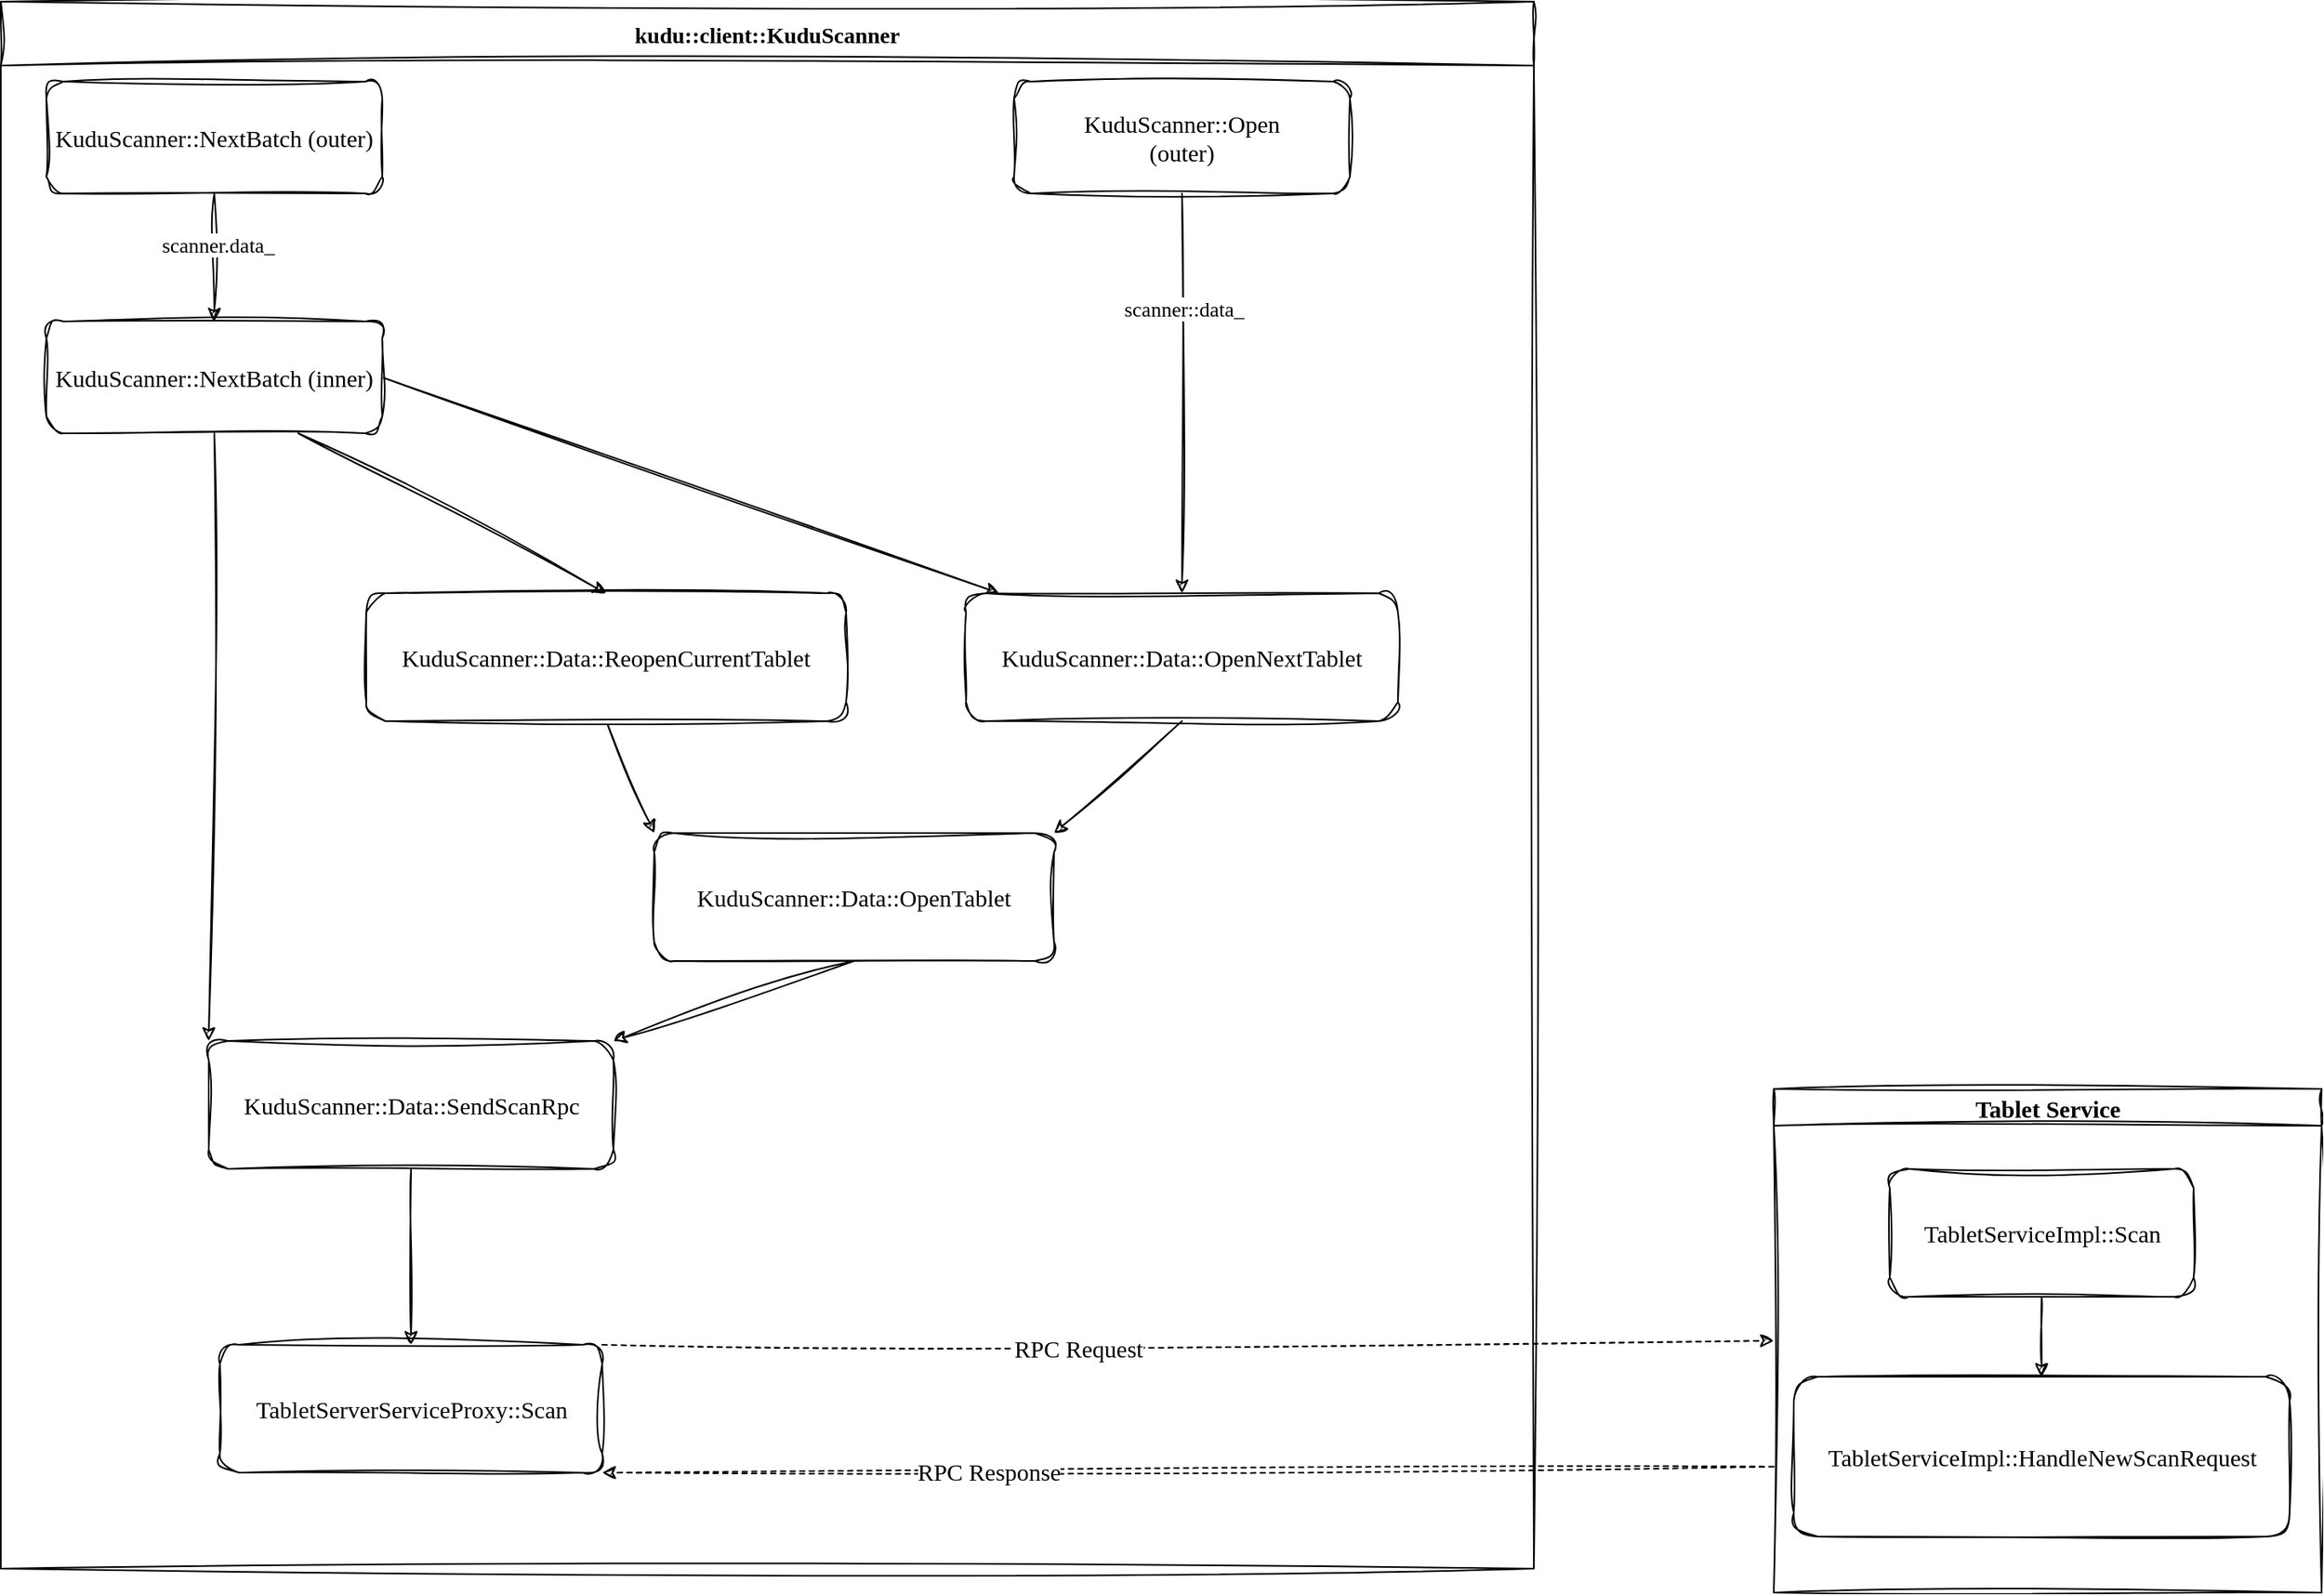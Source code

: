<mxfile version="28.2.5">
  <diagram name="第 1 页" id="o_q2Cqo7U8NymtkbCkqH">
    <mxGraphModel dx="1678" dy="2184" grid="1" gridSize="10" guides="1" tooltips="1" connect="1" arrows="1" fold="1" page="1" pageScale="1" pageWidth="827" pageHeight="1169" math="0" shadow="0">
      <root>
        <mxCell id="0" />
        <mxCell id="1" parent="0" />
        <mxCell id="fiFlDFB3sNAuTkQwED0y-25" style="edgeStyle=none;rounded=0;sketch=1;hachureGap=4;jiggle=2;curveFitting=1;orthogonalLoop=1;jettySize=auto;html=1;exitX=1;exitY=0;exitDx=0;exitDy=0;entryX=0;entryY=0.5;entryDx=0;entryDy=0;fontFamily=Comic Sans MS;dashed=1;fontSize=15;" edge="1" parent="1" source="fiFlDFB3sNAuTkQwED0y-4" target="fiFlDFB3sNAuTkQwED0y-24">
          <mxGeometry relative="1" as="geometry" />
        </mxCell>
        <mxCell id="fiFlDFB3sNAuTkQwED0y-26" value="RPC Request" style="edgeLabel;html=1;align=center;verticalAlign=middle;resizable=0;points=[];sketch=1;hachureGap=4;jiggle=2;curveFitting=1;fontFamily=Comic Sans MS;fontSize=15;" vertex="1" connectable="0" parent="fiFlDFB3sNAuTkQwED0y-25">
          <mxGeometry x="-0.189" y="-3" relative="1" as="geometry">
            <mxPoint as="offset" />
          </mxGeometry>
        </mxCell>
        <mxCell id="fiFlDFB3sNAuTkQwED0y-4" value="TabletServerServiceProxy::Scan" style="rounded=1;whiteSpace=wrap;html=1;sketch=1;hachureGap=4;jiggle=2;curveFitting=1;fontFamily=Comic Sans MS;fontSize=15;" vertex="1" parent="1">
          <mxGeometry x="298.5" y="420" width="239" height="80" as="geometry" />
        </mxCell>
        <mxCell id="fiFlDFB3sNAuTkQwED0y-22" style="edgeStyle=none;rounded=0;sketch=1;hachureGap=4;jiggle=2;curveFitting=1;orthogonalLoop=1;jettySize=auto;html=1;exitX=0.5;exitY=1;exitDx=0;exitDy=0;entryX=0.5;entryY=0;entryDx=0;entryDy=0;fontFamily=Comic Sans MS;fontSize=15;" edge="1" parent="1" source="fiFlDFB3sNAuTkQwED0y-6" target="fiFlDFB3sNAuTkQwED0y-4">
          <mxGeometry relative="1" as="geometry" />
        </mxCell>
        <mxCell id="fiFlDFB3sNAuTkQwED0y-6" value="KuduScanner::Data::SendScanRpc" style="rounded=1;whiteSpace=wrap;html=1;sketch=1;hachureGap=4;jiggle=2;curveFitting=1;fontFamily=Comic Sans MS;fontSize=15;" vertex="1" parent="1">
          <mxGeometry x="291.5" y="230" width="253" height="80" as="geometry" />
        </mxCell>
        <mxCell id="fiFlDFB3sNAuTkQwED0y-29" style="edgeStyle=none;rounded=0;sketch=1;hachureGap=4;jiggle=2;curveFitting=1;orthogonalLoop=1;jettySize=auto;html=1;exitX=0.5;exitY=1;exitDx=0;exitDy=0;fontFamily=Comic Sans MS;fontSize=15;" edge="1" parent="1" source="fiFlDFB3sNAuTkQwED0y-7" target="fiFlDFB3sNAuTkQwED0y-9">
          <mxGeometry relative="1" as="geometry" />
        </mxCell>
        <mxCell id="fiFlDFB3sNAuTkQwED0y-32" value="&lt;font style=&quot;font-size: 13px;&quot; face=&quot;Comic Sans MS&quot;&gt;scanner.data_&lt;/font&gt;" style="edgeLabel;html=1;align=center;verticalAlign=middle;resizable=0;points=[];sketch=1;hachureGap=4;jiggle=2;curveFitting=1;fontFamily=Architects Daughter;fontSource=https%3A%2F%2Ffonts.googleapis.com%2Fcss%3Ffamily%3DArchitects%2BDaughter;" vertex="1" connectable="0" parent="fiFlDFB3sNAuTkQwED0y-29">
          <mxGeometry x="-0.218" y="2" relative="1" as="geometry">
            <mxPoint as="offset" />
          </mxGeometry>
        </mxCell>
        <mxCell id="fiFlDFB3sNAuTkQwED0y-7" value="KuduScanner::NextBatch (outer)" style="rounded=1;whiteSpace=wrap;html=1;sketch=1;hachureGap=4;jiggle=2;curveFitting=1;fontFamily=Comic Sans MS;fontSize=15;" vertex="1" parent="1">
          <mxGeometry x="190" y="-370" width="210" height="70" as="geometry" />
        </mxCell>
        <mxCell id="fiFlDFB3sNAuTkQwED0y-19" style="edgeStyle=none;rounded=0;sketch=1;hachureGap=4;jiggle=2;curveFitting=1;orthogonalLoop=1;jettySize=auto;html=1;exitX=0.5;exitY=1;exitDx=0;exitDy=0;entryX=0;entryY=0;entryDx=0;entryDy=0;fontFamily=Comic Sans MS;fontSize=15;" edge="1" parent="1" source="fiFlDFB3sNAuTkQwED0y-9" target="fiFlDFB3sNAuTkQwED0y-6">
          <mxGeometry relative="1" as="geometry" />
        </mxCell>
        <mxCell id="fiFlDFB3sNAuTkQwED0y-20" style="edgeStyle=none;rounded=0;sketch=1;hachureGap=4;jiggle=2;curveFitting=1;orthogonalLoop=1;jettySize=auto;html=1;fontFamily=Comic Sans MS;fontSize=15;exitX=1;exitY=0.5;exitDx=0;exitDy=0;" edge="1" parent="1" source="fiFlDFB3sNAuTkQwED0y-9" target="fiFlDFB3sNAuTkQwED0y-13">
          <mxGeometry relative="1" as="geometry">
            <mxPoint x="630" y="-185" as="sourcePoint" />
          </mxGeometry>
        </mxCell>
        <mxCell id="fiFlDFB3sNAuTkQwED0y-21" style="edgeStyle=none;rounded=0;sketch=1;hachureGap=4;jiggle=2;curveFitting=1;orthogonalLoop=1;jettySize=auto;html=1;exitX=0.75;exitY=1;exitDx=0;exitDy=0;entryX=0.5;entryY=0;entryDx=0;entryDy=0;fontFamily=Comic Sans MS;fontSize=15;" edge="1" parent="1" source="fiFlDFB3sNAuTkQwED0y-9" target="fiFlDFB3sNAuTkQwED0y-12">
          <mxGeometry relative="1" as="geometry" />
        </mxCell>
        <mxCell id="fiFlDFB3sNAuTkQwED0y-9" value="KuduScanner::NextBatch (inner)" style="rounded=1;whiteSpace=wrap;html=1;sketch=1;hachureGap=4;jiggle=2;curveFitting=1;fontFamily=Comic Sans MS;fontSize=15;" vertex="1" parent="1">
          <mxGeometry x="190" y="-220" width="210" height="70" as="geometry" />
        </mxCell>
        <mxCell id="fiFlDFB3sNAuTkQwED0y-18" style="rounded=0;sketch=1;hachureGap=4;jiggle=2;curveFitting=1;orthogonalLoop=1;jettySize=auto;html=1;exitX=0.5;exitY=1;exitDx=0;exitDy=0;entryX=1;entryY=0;entryDx=0;entryDy=0;fontFamily=Comic Sans MS;fontSize=15;" edge="1" parent="1" source="fiFlDFB3sNAuTkQwED0y-11" target="fiFlDFB3sNAuTkQwED0y-6">
          <mxGeometry relative="1" as="geometry" />
        </mxCell>
        <mxCell id="fiFlDFB3sNAuTkQwED0y-11" value="KuduScanner::Data::OpenTablet" style="rounded=1;whiteSpace=wrap;html=1;sketch=1;hachureGap=4;jiggle=2;curveFitting=1;fontFamily=Comic Sans MS;fontSize=15;" vertex="1" parent="1">
          <mxGeometry x="570" y="100" width="250" height="80" as="geometry" />
        </mxCell>
        <mxCell id="fiFlDFB3sNAuTkQwED0y-14" style="rounded=0;sketch=1;hachureGap=4;jiggle=2;curveFitting=1;orthogonalLoop=1;jettySize=auto;html=1;entryX=0;entryY=0;entryDx=0;entryDy=0;fontFamily=Comic Sans MS;exitX=0.5;exitY=1;exitDx=0;exitDy=0;fontSize=15;" edge="1" parent="1" source="fiFlDFB3sNAuTkQwED0y-12" target="fiFlDFB3sNAuTkQwED0y-11">
          <mxGeometry relative="1" as="geometry" />
        </mxCell>
        <mxCell id="fiFlDFB3sNAuTkQwED0y-15" style="rounded=0;sketch=1;hachureGap=4;jiggle=2;curveFitting=1;orthogonalLoop=1;jettySize=auto;html=1;fontFamily=Comic Sans MS;exitX=0.5;exitY=1;exitDx=0;exitDy=0;fontSize=15;entryX=1;entryY=0;entryDx=0;entryDy=0;" edge="1" parent="1" source="fiFlDFB3sNAuTkQwED0y-13" target="fiFlDFB3sNAuTkQwED0y-11">
          <mxGeometry relative="1" as="geometry">
            <mxPoint x="890" y="110" as="targetPoint" />
          </mxGeometry>
        </mxCell>
        <mxCell id="fiFlDFB3sNAuTkQwED0y-27" style="edgeStyle=none;rounded=0;sketch=1;hachureGap=4;jiggle=2;curveFitting=1;orthogonalLoop=1;jettySize=auto;html=1;exitX=0;exitY=0.75;exitDx=0;exitDy=0;entryX=1;entryY=1;entryDx=0;entryDy=0;fontFamily=Comic Sans MS;dashed=1;fontSize=15;" edge="1" parent="1" source="fiFlDFB3sNAuTkQwED0y-24" target="fiFlDFB3sNAuTkQwED0y-4">
          <mxGeometry relative="1" as="geometry" />
        </mxCell>
        <mxCell id="fiFlDFB3sNAuTkQwED0y-28" value="RPC Response" style="edgeLabel;html=1;align=center;verticalAlign=middle;resizable=0;points=[];sketch=1;hachureGap=4;jiggle=2;curveFitting=1;fontFamily=Comic Sans MS;fontSize=15;" vertex="1" connectable="0" parent="fiFlDFB3sNAuTkQwED0y-27">
          <mxGeometry x="0.34" relative="1" as="geometry">
            <mxPoint as="offset" />
          </mxGeometry>
        </mxCell>
        <mxCell id="fiFlDFB3sNAuTkQwED0y-24" value="Tablet Service" style="swimlane;whiteSpace=wrap;html=1;sketch=1;hachureGap=4;jiggle=2;curveFitting=1;fontFamily=Comic Sans MS;fontSize=15;" vertex="1" parent="1">
          <mxGeometry x="1270" y="260" width="342.5" height="315" as="geometry" />
        </mxCell>
        <mxCell id="fiFlDFB3sNAuTkQwED0y-1" value="TabletServiceImpl::Scan" style="rounded=1;whiteSpace=wrap;html=1;sketch=1;hachureGap=4;jiggle=2;curveFitting=1;fontFamily=Comic Sans MS;fontSize=15;" vertex="1" parent="fiFlDFB3sNAuTkQwED0y-24">
          <mxGeometry x="72.5" y="50" width="190" height="80" as="geometry" />
        </mxCell>
        <mxCell id="fiFlDFB3sNAuTkQwED0y-2" value="TabletServiceImpl::HandleNewScanRequest" style="rounded=1;whiteSpace=wrap;html=1;sketch=1;hachureGap=4;jiggle=2;curveFitting=1;fontFamily=Comic Sans MS;fontSize=15;" vertex="1" parent="fiFlDFB3sNAuTkQwED0y-24">
          <mxGeometry x="12.5" y="180" width="310" height="100" as="geometry" />
        </mxCell>
        <mxCell id="fiFlDFB3sNAuTkQwED0y-3" style="edgeStyle=orthogonalEdgeStyle;rounded=0;sketch=1;hachureGap=4;jiggle=2;curveFitting=1;orthogonalLoop=1;jettySize=auto;html=1;entryX=0.5;entryY=0;entryDx=0;entryDy=0;fontFamily=Comic Sans MS;fontSize=15;" edge="1" parent="fiFlDFB3sNAuTkQwED0y-24" source="fiFlDFB3sNAuTkQwED0y-1" target="fiFlDFB3sNAuTkQwED0y-2">
          <mxGeometry relative="1" as="geometry" />
        </mxCell>
        <mxCell id="fiFlDFB3sNAuTkQwED0y-30" value="kudu::client::KuduScanner" style="swimlane;sketch=1;hachureGap=4;jiggle=2;curveFitting=1;fontFamily=Comic Sans MS;fontSize=14;startSize=40;" vertex="1" parent="1">
          <mxGeometry x="161.5" y="-420" width="958.5" height="980" as="geometry" />
        </mxCell>
        <mxCell id="fiFlDFB3sNAuTkQwED0y-34" style="edgeStyle=none;rounded=0;sketch=1;hachureGap=4;jiggle=2;curveFitting=1;orthogonalLoop=1;jettySize=auto;html=1;exitX=0.5;exitY=1;exitDx=0;exitDy=0;fontFamily=Architects Daughter;fontSource=https%3A%2F%2Ffonts.googleapis.com%2Fcss%3Ffamily%3DArchitects%2BDaughter;" edge="1" parent="fiFlDFB3sNAuTkQwED0y-30" source="fiFlDFB3sNAuTkQwED0y-33" target="fiFlDFB3sNAuTkQwED0y-13">
          <mxGeometry relative="1" as="geometry" />
        </mxCell>
        <mxCell id="fiFlDFB3sNAuTkQwED0y-35" value="&lt;font face=&quot;Comic Sans MS&quot; style=&quot;font-size: 13px;&quot;&gt;scanner::data_&lt;/font&gt;" style="edgeLabel;html=1;align=center;verticalAlign=middle;resizable=0;points=[];sketch=1;hachureGap=4;jiggle=2;curveFitting=1;fontFamily=Architects Daughter;fontSource=https%3A%2F%2Ffonts.googleapis.com%2Fcss%3Ffamily%3DArchitects%2BDaughter;" vertex="1" connectable="0" parent="fiFlDFB3sNAuTkQwED0y-34">
          <mxGeometry x="-0.426" y="1" relative="1" as="geometry">
            <mxPoint as="offset" />
          </mxGeometry>
        </mxCell>
        <mxCell id="fiFlDFB3sNAuTkQwED0y-33" value="KuduScanner::Open &lt;br&gt;(outer)" style="rounded=1;whiteSpace=wrap;html=1;sketch=1;hachureGap=4;jiggle=2;curveFitting=1;fontFamily=Comic Sans MS;fontSize=15;" vertex="1" parent="fiFlDFB3sNAuTkQwED0y-30">
          <mxGeometry x="633.5" y="50" width="210" height="70" as="geometry" />
        </mxCell>
        <mxCell id="fiFlDFB3sNAuTkQwED0y-12" value="KuduScanner::Data::ReopenCurrentTablet" style="rounded=1;whiteSpace=wrap;html=1;sketch=1;hachureGap=4;jiggle=2;curveFitting=1;fontFamily=Comic Sans MS;fontSize=15;" vertex="1" parent="fiFlDFB3sNAuTkQwED0y-30">
          <mxGeometry x="228.5" y="370" width="300" height="80" as="geometry" />
        </mxCell>
        <mxCell id="fiFlDFB3sNAuTkQwED0y-13" value="KuduScanner::Data::OpenNextTablet" style="rounded=1;whiteSpace=wrap;html=1;sketch=1;hachureGap=4;jiggle=2;curveFitting=1;fontFamily=Comic Sans MS;fontSize=15;" vertex="1" parent="fiFlDFB3sNAuTkQwED0y-30">
          <mxGeometry x="603.5" y="370" width="270" height="80" as="geometry" />
        </mxCell>
      </root>
    </mxGraphModel>
  </diagram>
</mxfile>

